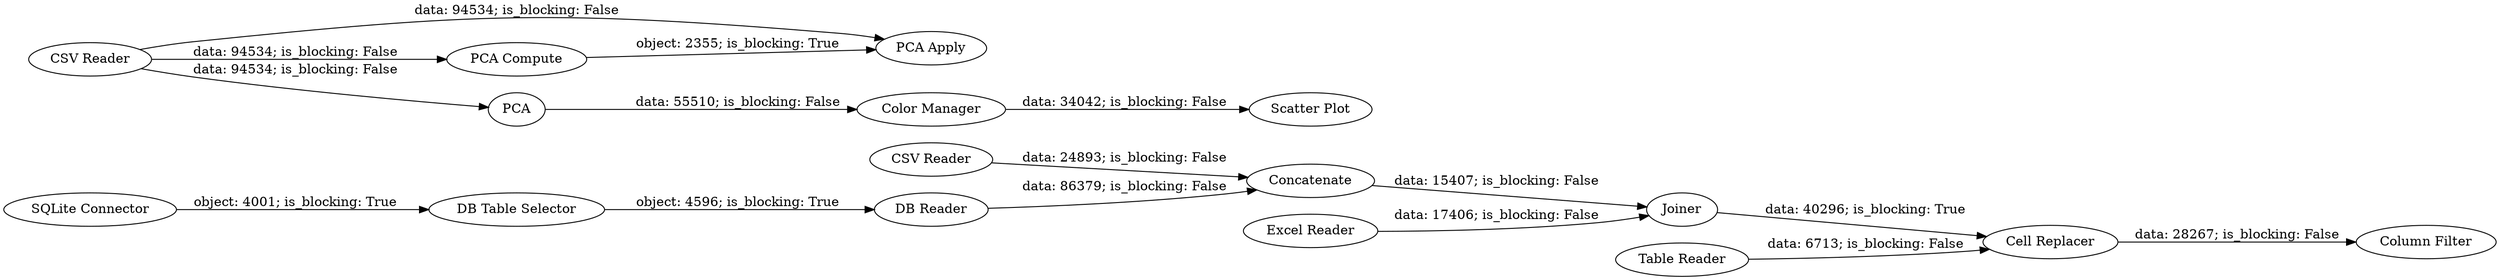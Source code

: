 digraph {
	"-6438344009001126687_1" [label="CSV Reader"]
	"4776281707459205408_12" [label="CSV Reader"]
	"4776281707459205408_16" [label="PCA Compute"]
	"4776281707459205408_15" [label=PCA]
	"-6438344009001126687_8" [label=Joiner]
	"-6438344009001126687_3" [label="DB Table Selector"]
	"-6438344009001126687_9" [label="Cell Replacer"]
	"4776281707459205408_21" [label="Color Manager"]
	"-6438344009001126687_4" [label="Excel Reader"]
	"-6438344009001126687_7" [label=Concatenate]
	"4776281707459205408_19" [label="Column Filter"]
	"4776281707459205408_17" [label="PCA Apply"]
	"4776281707459205408_20" [label="Scatter Plot"]
	"-6438344009001126687_2" [label="SQLite Connector"]
	"-6438344009001126687_6" [label="DB Reader"]
	"-6438344009001126687_5" [label="Table Reader"]
	"4776281707459205408_15" -> "4776281707459205408_21" [label="data: 55510; is_blocking: False"]
	"-6438344009001126687_4" -> "-6438344009001126687_8" [label="data: 17406; is_blocking: False"]
	"-6438344009001126687_8" -> "-6438344009001126687_9" [label="data: 40296; is_blocking: True"]
	"-6438344009001126687_6" -> "-6438344009001126687_7" [label="data: 86379; is_blocking: False"]
	"-6438344009001126687_2" -> "-6438344009001126687_3" [label="object: 4001; is_blocking: True"]
	"4776281707459205408_12" -> "4776281707459205408_15" [label="data: 94534; is_blocking: False"]
	"-6438344009001126687_7" -> "-6438344009001126687_8" [label="data: 15407; is_blocking: False"]
	"4776281707459205408_21" -> "4776281707459205408_20" [label="data: 34042; is_blocking: False"]
	"-6438344009001126687_9" -> "4776281707459205408_19" [label="data: 28267; is_blocking: False"]
	"4776281707459205408_12" -> "4776281707459205408_16" [label="data: 94534; is_blocking: False"]
	"-6438344009001126687_3" -> "-6438344009001126687_6" [label="object: 4596; is_blocking: True"]
	"4776281707459205408_12" -> "4776281707459205408_17" [label="data: 94534; is_blocking: False"]
	"4776281707459205408_16" -> "4776281707459205408_17" [label="object: 2355; is_blocking: True"]
	"-6438344009001126687_1" -> "-6438344009001126687_7" [label="data: 24893; is_blocking: False"]
	"-6438344009001126687_5" -> "-6438344009001126687_9" [label="data: 6713; is_blocking: False"]
	rankdir=LR
}
